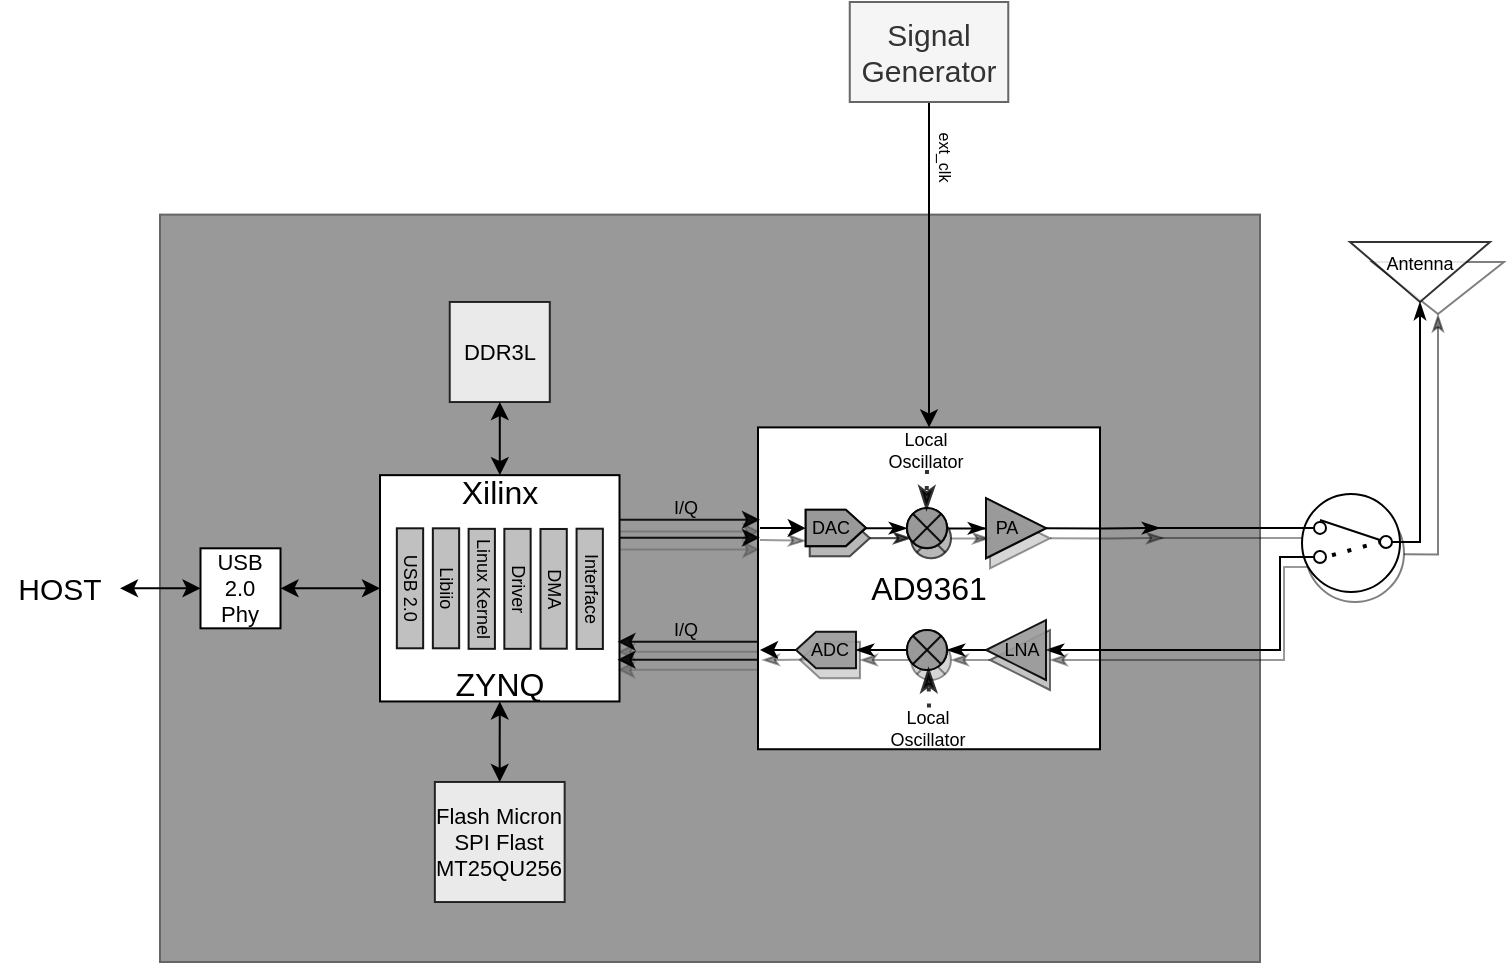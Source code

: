 <mxfile version="20.8.1" type="github">
  <diagram id="C5RBs43oDa-KdzZeNtuy" name="Page-1">
    <mxGraphModel dx="1043" dy="619" grid="1" gridSize="10" guides="1" tooltips="1" connect="1" arrows="1" fold="1" page="1" pageScale="1" pageWidth="827" pageHeight="1169" math="0" shadow="0">
      <root>
        <mxCell id="WIyWlLk6GJQsqaUBKTNV-0" />
        <mxCell id="WIyWlLk6GJQsqaUBKTNV-1" parent="WIyWlLk6GJQsqaUBKTNV-0" />
        <mxCell id="9PTyURIz3iImR1XXdqux-123" value="" style="triangle;whiteSpace=wrap;html=1;fontSize=9;opacity=50;spacingLeft=0;direction=south;spacingBottom=9;" vertex="1" parent="WIyWlLk6GJQsqaUBKTNV-1">
          <mxGeometry x="696" y="150" width="66" height="26" as="geometry" />
        </mxCell>
        <mxCell id="9PTyURIz3iImR1XXdqux-106" value="" style="ellipse;whiteSpace=wrap;html=1;aspect=fixed;fontSize=9;opacity=50;textOpacity=50;" vertex="1" parent="WIyWlLk6GJQsqaUBKTNV-1">
          <mxGeometry x="663" y="271" width="49" height="49" as="geometry" />
        </mxCell>
        <mxCell id="9PTyURIz3iImR1XXdqux-3" value="" style="rounded=0;whiteSpace=wrap;html=1;fillColor=#999999;fontColor=#333333;strokeColor=#666666;" vertex="1" parent="WIyWlLk6GJQsqaUBKTNV-1">
          <mxGeometry x="90" y="126.31" width="550" height="373.69" as="geometry" />
        </mxCell>
        <mxCell id="9PTyURIz3iImR1XXdqux-9" value="AD9361" style="rounded=0;whiteSpace=wrap;html=1;fontSize=16;" vertex="1" parent="WIyWlLk6GJQsqaUBKTNV-1">
          <mxGeometry x="389" y="232.7" width="171" height="160.92" as="geometry" />
        </mxCell>
        <mxCell id="9PTyURIz3iImR1XXdqux-137" value="" style="endArrow=none;startArrow=classicThin;html=1;rounded=0;fontSize=11;startFill=1;endFill=0;opacity=40;" edge="1" parent="WIyWlLk6GJQsqaUBKTNV-1">
          <mxGeometry width="50" height="50" relative="1" as="geometry">
            <mxPoint x="391" y="349" as="sourcePoint" />
            <mxPoint x="415.88" y="348.8" as="targetPoint" />
          </mxGeometry>
        </mxCell>
        <mxCell id="9PTyURIz3iImR1XXdqux-111" value="" style="triangle;whiteSpace=wrap;html=1;fontSize=9;fillColor=#999999;opacity=40;spacingLeft=6;direction=west;textOpacity=50;" vertex="1" parent="WIyWlLk6GJQsqaUBKTNV-1">
          <mxGeometry x="505" y="334.0" width="30" height="30" as="geometry" />
        </mxCell>
        <mxCell id="9PTyURIz3iImR1XXdqux-113" value="" style="shape=sumEllipse;perimeter=ellipsePerimeter;whiteSpace=wrap;html=1;backgroundOutline=1;fontSize=9;fillColor=#999999;opacity=40;textOpacity=50;" vertex="1" parent="WIyWlLk6GJQsqaUBKTNV-1">
          <mxGeometry x="465.5" y="339" width="20" height="20" as="geometry" />
        </mxCell>
        <mxCell id="9PTyURIz3iImR1XXdqux-116" value="" style="shape=offPageConnector;whiteSpace=wrap;html=1;fontSize=9;fillColor=#999999;opacity=40;direction=south;size=0.333;spacingLeft=4;textOpacity=50;" vertex="1" parent="WIyWlLk6GJQsqaUBKTNV-1">
          <mxGeometry x="410" y="339.92" width="30" height="18.16" as="geometry" />
        </mxCell>
        <mxCell id="9PTyURIz3iImR1XXdqux-118" value="" style="shape=offPageConnector;whiteSpace=wrap;html=1;fontSize=9;fillColor=#999999;opacity=50;direction=north;size=0.333;spacingLeft=-5;textOpacity=50;" vertex="1" parent="WIyWlLk6GJQsqaUBKTNV-1">
          <mxGeometry x="414.88" y="279" width="30" height="18.16" as="geometry" />
        </mxCell>
        <mxCell id="9PTyURIz3iImR1XXdqux-115" value="" style="shape=sumEllipse;perimeter=ellipsePerimeter;whiteSpace=wrap;html=1;backgroundOutline=1;fontSize=9;fillColor=#999999;opacity=50;textOpacity=50;" vertex="1" parent="WIyWlLk6GJQsqaUBKTNV-1">
          <mxGeometry x="465.5" y="278.16" width="20" height="20" as="geometry" />
        </mxCell>
        <mxCell id="9PTyURIz3iImR1XXdqux-108" value="" style="triangle;whiteSpace=wrap;html=1;fontSize=9;fillColor=#999999;opacity=40;spacingLeft=-9;textOpacity=50;" vertex="1" parent="WIyWlLk6GJQsqaUBKTNV-1">
          <mxGeometry x="505" y="273.16" width="30" height="30" as="geometry" />
        </mxCell>
        <mxCell id="9PTyURIz3iImR1XXdqux-10" value="Xilinx&lt;br&gt;&lt;br&gt;&lt;br&gt;&lt;br style=&quot;font-size: 15px;&quot;&gt;&lt;br style=&quot;font-size: 15px;&quot;&gt;ZYNQ" style="rounded=0;whiteSpace=wrap;html=1;fontSize=16;spacingTop=0;" vertex="1" parent="WIyWlLk6GJQsqaUBKTNV-1">
          <mxGeometry x="200" y="256.58" width="119.75" height="113.15" as="geometry" />
        </mxCell>
        <mxCell id="9PTyURIz3iImR1XXdqux-63" style="edgeStyle=orthogonalEdgeStyle;rounded=0;orthogonalLoop=1;jettySize=auto;html=1;exitX=0;exitY=0.5;exitDx=0;exitDy=0;entryX=1;entryY=0.5;entryDx=0;entryDy=0;fontSize=15;startArrow=classic;startFill=1;endArrow=classic;endFill=1;" edge="1" parent="WIyWlLk6GJQsqaUBKTNV-1" source="9PTyURIz3iImR1XXdqux-11" target="9PTyURIz3iImR1XXdqux-62">
          <mxGeometry relative="1" as="geometry" />
        </mxCell>
        <mxCell id="9PTyURIz3iImR1XXdqux-64" style="edgeStyle=orthogonalEdgeStyle;rounded=0;orthogonalLoop=1;jettySize=auto;html=1;exitX=1;exitY=0.5;exitDx=0;exitDy=0;entryX=0;entryY=0.5;entryDx=0;entryDy=0;fontSize=15;startArrow=classic;startFill=1;endArrow=classic;endFill=1;" edge="1" parent="WIyWlLk6GJQsqaUBKTNV-1" source="9PTyURIz3iImR1XXdqux-11" target="9PTyURIz3iImR1XXdqux-10">
          <mxGeometry relative="1" as="geometry" />
        </mxCell>
        <mxCell id="9PTyURIz3iImR1XXdqux-11" value="USB 2.0&lt;br style=&quot;font-size: 11px;&quot;&gt;Phy" style="rounded=0;whiteSpace=wrap;html=1;fontSize=11;" vertex="1" parent="WIyWlLk6GJQsqaUBKTNV-1">
          <mxGeometry x="110.25" y="293.16" width="40" height="40" as="geometry" />
        </mxCell>
        <mxCell id="9PTyURIz3iImR1XXdqux-18" value="" style="endArrow=classic;html=1;rounded=0;fontSize=16;entryX=0.5;entryY=0;entryDx=0;entryDy=0;exitX=0.5;exitY=1;exitDx=0;exitDy=0;" edge="1" parent="WIyWlLk6GJQsqaUBKTNV-1" source="9PTyURIz3iImR1XXdqux-19" target="9PTyURIz3iImR1XXdqux-9">
          <mxGeometry width="50" height="50" relative="1" as="geometry">
            <mxPoint x="355" y="90" as="sourcePoint" />
            <mxPoint x="355" y="140" as="targetPoint" />
          </mxGeometry>
        </mxCell>
        <mxCell id="9PTyURIz3iImR1XXdqux-19" value="Signal Generator" style="rounded=0;whiteSpace=wrap;html=1;fontSize=15;fillColor=#f5f5f5;strokeColor=#666666;fontColor=#333333;" vertex="1" parent="WIyWlLk6GJQsqaUBKTNV-1">
          <mxGeometry x="434.88" y="20" width="79.25" height="50" as="geometry" />
        </mxCell>
        <mxCell id="9PTyURIz3iImR1XXdqux-20" value="&lt;font style=&quot;font-size: 8px;&quot;&gt;ext_clk&lt;br&gt;&lt;/font&gt;" style="text;html=1;strokeColor=none;fillColor=none;align=center;verticalAlign=middle;whiteSpace=wrap;rounded=0;fontSize=1;rotation=90;" vertex="1" parent="WIyWlLk6GJQsqaUBKTNV-1">
          <mxGeometry x="460" y="90" width="45.5" height="15" as="geometry" />
        </mxCell>
        <mxCell id="9PTyURIz3iImR1XXdqux-62" value="HOST" style="text;html=1;strokeColor=none;fillColor=none;align=center;verticalAlign=middle;whiteSpace=wrap;rounded=0;fontSize=15;opacity=80;" vertex="1" parent="WIyWlLk6GJQsqaUBKTNV-1">
          <mxGeometry x="10" y="298.16" width="60" height="30" as="geometry" />
        </mxCell>
        <mxCell id="9PTyURIz3iImR1XXdqux-66" value="" style="endArrow=classic;startArrow=none;html=1;rounded=0;fontSize=11;startFill=0;entryX=0.5;entryY=0;entryDx=0;entryDy=0;" edge="1" parent="WIyWlLk6GJQsqaUBKTNV-1" target="9PTyURIz3iImR1XXdqux-84">
          <mxGeometry width="50" height="50" relative="1" as="geometry">
            <mxPoint x="390" y="283" as="sourcePoint" />
            <mxPoint x="390" y="283" as="targetPoint" />
          </mxGeometry>
        </mxCell>
        <mxCell id="9PTyURIz3iImR1XXdqux-67" value="" style="endArrow=none;startArrow=classic;html=1;rounded=0;fontSize=11;endFill=0;entryX=0.5;entryY=1;entryDx=0;entryDy=0;" edge="1" parent="WIyWlLk6GJQsqaUBKTNV-1" target="9PTyURIz3iImR1XXdqux-83">
          <mxGeometry width="50" height="50" relative="1" as="geometry">
            <mxPoint x="390" y="344" as="sourcePoint" />
            <mxPoint x="389" y="344" as="targetPoint" />
          </mxGeometry>
        </mxCell>
        <mxCell id="9PTyURIz3iImR1XXdqux-69" value="" style="edgeStyle=orthogonalEdgeStyle;rounded=0;orthogonalLoop=1;jettySize=auto;html=1;fontSize=11;startArrow=classic;startFill=1;endArrow=classic;endFill=1;" edge="1" parent="WIyWlLk6GJQsqaUBKTNV-1" source="9PTyURIz3iImR1XXdqux-68" target="9PTyURIz3iImR1XXdqux-10">
          <mxGeometry relative="1" as="geometry" />
        </mxCell>
        <mxCell id="9PTyURIz3iImR1XXdqux-68" value="DDR3L" style="rounded=0;whiteSpace=wrap;html=1;fontSize=11;opacity=80;" vertex="1" parent="WIyWlLk6GJQsqaUBKTNV-1">
          <mxGeometry x="234.88" y="170" width="50" height="50" as="geometry" />
        </mxCell>
        <mxCell id="9PTyURIz3iImR1XXdqux-71" value="" style="edgeStyle=orthogonalEdgeStyle;rounded=0;orthogonalLoop=1;jettySize=auto;html=1;fontSize=11;startArrow=classic;startFill=1;endArrow=classic;endFill=1;" edge="1" parent="WIyWlLk6GJQsqaUBKTNV-1" source="9PTyURIz3iImR1XXdqux-70" target="9PTyURIz3iImR1XXdqux-10">
          <mxGeometry relative="1" as="geometry" />
        </mxCell>
        <mxCell id="9PTyURIz3iImR1XXdqux-70" value="Flash Micron SPI Flast MT25QU256" style="rounded=0;whiteSpace=wrap;html=1;fontSize=11;opacity=80;" vertex="1" parent="WIyWlLk6GJQsqaUBKTNV-1">
          <mxGeometry x="227.44" y="410" width="64.88" height="60" as="geometry" />
        </mxCell>
        <mxCell id="9PTyURIz3iImR1XXdqux-93" style="edgeStyle=orthogonalEdgeStyle;rounded=0;orthogonalLoop=1;jettySize=auto;html=1;exitX=1;exitY=0.5;exitDx=0;exitDy=0;labelBackgroundColor=none;fontSize=9;startArrow=none;startFill=0;endArrow=classicThin;endFill=1;" edge="1" parent="WIyWlLk6GJQsqaUBKTNV-1" source="9PTyURIz3iImR1XXdqux-77">
          <mxGeometry relative="1" as="geometry">
            <mxPoint x="590" y="283" as="targetPoint" />
          </mxGeometry>
        </mxCell>
        <mxCell id="9PTyURIz3iImR1XXdqux-77" value="PA" style="triangle;whiteSpace=wrap;html=1;fontSize=9;fillColor=#999999;opacity=80;spacingLeft=-9;" vertex="1" parent="WIyWlLk6GJQsqaUBKTNV-1">
          <mxGeometry x="503" y="268.16" width="30" height="30" as="geometry" />
        </mxCell>
        <mxCell id="9PTyURIz3iImR1XXdqux-82" style="edgeStyle=orthogonalEdgeStyle;rounded=0;orthogonalLoop=1;jettySize=auto;html=1;exitX=1;exitY=0.5;exitDx=0;exitDy=0;entryX=1;entryY=0.5;entryDx=0;entryDy=0;labelBackgroundColor=none;fontSize=9;startArrow=none;startFill=0;endArrow=classicThin;endFill=1;" edge="1" parent="WIyWlLk6GJQsqaUBKTNV-1" source="9PTyURIz3iImR1XXdqux-78" target="9PTyURIz3iImR1XXdqux-79">
          <mxGeometry relative="1" as="geometry" />
        </mxCell>
        <mxCell id="9PTyURIz3iImR1XXdqux-110" style="edgeStyle=orthogonalEdgeStyle;rounded=0;orthogonalLoop=1;jettySize=auto;html=1;exitX=0;exitY=0.5;exitDx=0;exitDy=0;labelBackgroundColor=none;fontSize=9;startArrow=classicThin;startFill=1;endArrow=oval;endFill=0;opacity=40;textOpacity=50;" edge="1" parent="WIyWlLk6GJQsqaUBKTNV-1" source="9PTyURIz3iImR1XXdqux-111">
          <mxGeometry relative="1" as="geometry">
            <mxPoint x="672" y="302.5" as="targetPoint" />
            <Array as="points">
              <mxPoint x="652" y="349" />
              <mxPoint x="652" y="303" />
            </Array>
          </mxGeometry>
        </mxCell>
        <mxCell id="9PTyURIz3iImR1XXdqux-119" value="" style="endArrow=none;html=1;rounded=0;labelBackgroundColor=none;fontSize=9;startArrow=oval;startFill=0;opacity=40;textOpacity=50;" edge="1" parent="WIyWlLk6GJQsqaUBKTNV-1">
          <mxGeometry width="50" height="50" relative="1" as="geometry">
            <mxPoint x="672" y="287.94" as="sourcePoint" />
            <mxPoint x="590" y="288" as="targetPoint" />
          </mxGeometry>
        </mxCell>
        <mxCell id="9PTyURIz3iImR1XXdqux-91" value="" style="ellipse;whiteSpace=wrap;html=1;aspect=fixed;fontSize=9;" vertex="1" parent="WIyWlLk6GJQsqaUBKTNV-1">
          <mxGeometry x="661" y="266" width="49" height="49" as="geometry" />
        </mxCell>
        <mxCell id="9PTyURIz3iImR1XXdqux-86" style="edgeStyle=orthogonalEdgeStyle;rounded=0;orthogonalLoop=1;jettySize=auto;html=1;exitX=0;exitY=0.5;exitDx=0;exitDy=0;entryX=0.5;entryY=0;entryDx=0;entryDy=0;labelBackgroundColor=none;fontSize=9;startArrow=none;startFill=0;endArrow=classicThin;endFill=1;" edge="1" parent="WIyWlLk6GJQsqaUBKTNV-1" source="9PTyURIz3iImR1XXdqux-79" target="9PTyURIz3iImR1XXdqux-83">
          <mxGeometry relative="1" as="geometry" />
        </mxCell>
        <mxCell id="9PTyURIz3iImR1XXdqux-79" value="" style="shape=sumEllipse;perimeter=ellipsePerimeter;whiteSpace=wrap;html=1;backgroundOutline=1;fontSize=9;fillColor=#999999;opacity=90;" vertex="1" parent="WIyWlLk6GJQsqaUBKTNV-1">
          <mxGeometry x="463.5" y="334" width="20" height="20" as="geometry" />
        </mxCell>
        <mxCell id="9PTyURIz3iImR1XXdqux-81" value="" style="edgeStyle=orthogonalEdgeStyle;rounded=0;orthogonalLoop=1;jettySize=auto;html=1;labelBackgroundColor=none;fontSize=9;startArrow=none;startFill=0;endArrow=classicThin;endFill=1;" edge="1" parent="WIyWlLk6GJQsqaUBKTNV-1" source="9PTyURIz3iImR1XXdqux-80" target="9PTyURIz3iImR1XXdqux-77">
          <mxGeometry relative="1" as="geometry" />
        </mxCell>
        <mxCell id="9PTyURIz3iImR1XXdqux-80" value="" style="shape=sumEllipse;perimeter=ellipsePerimeter;whiteSpace=wrap;html=1;backgroundOutline=1;fontSize=9;fillColor=#999999;opacity=80;" vertex="1" parent="WIyWlLk6GJQsqaUBKTNV-1">
          <mxGeometry x="463.5" y="273.16" width="20" height="20" as="geometry" />
        </mxCell>
        <mxCell id="9PTyURIz3iImR1XXdqux-83" value="ADC" style="shape=offPageConnector;whiteSpace=wrap;html=1;fontSize=9;fillColor=#999999;opacity=90;direction=south;size=0.333;spacingLeft=4;" vertex="1" parent="WIyWlLk6GJQsqaUBKTNV-1">
          <mxGeometry x="408" y="334.92" width="30" height="18.16" as="geometry" />
        </mxCell>
        <mxCell id="9PTyURIz3iImR1XXdqux-85" style="edgeStyle=orthogonalEdgeStyle;rounded=0;orthogonalLoop=1;jettySize=auto;html=1;exitX=0.5;exitY=1;exitDx=0;exitDy=0;entryX=0;entryY=0.5;entryDx=0;entryDy=0;labelBackgroundColor=none;fontSize=9;startArrow=none;startFill=0;endArrow=classicThin;endFill=1;" edge="1" parent="WIyWlLk6GJQsqaUBKTNV-1" source="9PTyURIz3iImR1XXdqux-84" target="9PTyURIz3iImR1XXdqux-80">
          <mxGeometry relative="1" as="geometry" />
        </mxCell>
        <mxCell id="9PTyURIz3iImR1XXdqux-84" value="DAC" style="shape=offPageConnector;whiteSpace=wrap;html=1;fontSize=9;fillColor=#999999;opacity=80;direction=north;size=0.333;spacingLeft=-5;" vertex="1" parent="WIyWlLk6GJQsqaUBKTNV-1">
          <mxGeometry x="412.88" y="274" width="30" height="18.16" as="geometry" />
        </mxCell>
        <mxCell id="9PTyURIz3iImR1XXdqux-87" value="Antenna" style="triangle;whiteSpace=wrap;html=1;fontSize=9;opacity=80;spacingLeft=0;direction=south;spacingBottom=9;" vertex="1" parent="WIyWlLk6GJQsqaUBKTNV-1">
          <mxGeometry x="685" y="140" width="70" height="30" as="geometry" />
        </mxCell>
        <mxCell id="9PTyURIz3iImR1XXdqux-96" value="" style="endArrow=none;html=1;rounded=0;labelBackgroundColor=none;fontSize=9;startArrow=oval;startFill=0;" edge="1" parent="WIyWlLk6GJQsqaUBKTNV-1">
          <mxGeometry width="50" height="50" relative="1" as="geometry">
            <mxPoint x="670" y="282.94" as="sourcePoint" />
            <mxPoint x="580" y="282.96" as="targetPoint" />
          </mxGeometry>
        </mxCell>
        <mxCell id="9PTyURIz3iImR1XXdqux-100" value="" style="endArrow=none;dashed=1;html=1;dashPattern=1 3;strokeWidth=2;rounded=0;labelBackgroundColor=none;fontSize=9;" edge="1" parent="WIyWlLk6GJQsqaUBKTNV-1">
          <mxGeometry width="50" height="50" relative="1" as="geometry">
            <mxPoint x="676" y="296.63" as="sourcePoint" />
            <mxPoint x="700" y="290" as="targetPoint" />
          </mxGeometry>
        </mxCell>
        <mxCell id="9PTyURIz3iImR1XXdqux-101" value="" style="endArrow=none;html=1;rounded=0;labelBackgroundColor=none;fontSize=9;" edge="1" parent="WIyWlLk6GJQsqaUBKTNV-1">
          <mxGeometry width="50" height="50" relative="1" as="geometry">
            <mxPoint x="670" y="279" as="sourcePoint" />
            <mxPoint x="700" y="289" as="targetPoint" />
          </mxGeometry>
        </mxCell>
        <mxCell id="9PTyURIz3iImR1XXdqux-107" style="edgeStyle=orthogonalEdgeStyle;rounded=0;orthogonalLoop=1;jettySize=auto;html=1;exitX=1;exitY=0.5;exitDx=0;exitDy=0;labelBackgroundColor=none;fontSize=9;startArrow=none;startFill=0;endArrow=classicThin;endFill=1;opacity=40;textOpacity=50;" edge="1" parent="WIyWlLk6GJQsqaUBKTNV-1" source="9PTyURIz3iImR1XXdqux-108">
          <mxGeometry relative="1" as="geometry">
            <mxPoint x="592" y="288" as="targetPoint" />
          </mxGeometry>
        </mxCell>
        <mxCell id="9PTyURIz3iImR1XXdqux-114" value="" style="edgeStyle=orthogonalEdgeStyle;rounded=0;orthogonalLoop=1;jettySize=auto;html=1;labelBackgroundColor=none;fontSize=9;startArrow=none;startFill=0;endArrow=classicThin;endFill=1;opacity=40;textOpacity=50;" edge="1" parent="WIyWlLk6GJQsqaUBKTNV-1" source="9PTyURIz3iImR1XXdqux-115" target="9PTyURIz3iImR1XXdqux-108">
          <mxGeometry relative="1" as="geometry" />
        </mxCell>
        <mxCell id="9PTyURIz3iImR1XXdqux-109" style="edgeStyle=orthogonalEdgeStyle;rounded=0;orthogonalLoop=1;jettySize=auto;html=1;exitX=1;exitY=0.5;exitDx=0;exitDy=0;entryX=1;entryY=0.5;entryDx=0;entryDy=0;labelBackgroundColor=none;fontSize=9;startArrow=none;startFill=0;endArrow=classicThin;endFill=1;opacity=40;textOpacity=50;" edge="1" parent="WIyWlLk6GJQsqaUBKTNV-1" source="9PTyURIz3iImR1XXdqux-111" target="9PTyURIz3iImR1XXdqux-113">
          <mxGeometry relative="1" as="geometry" />
        </mxCell>
        <mxCell id="9PTyURIz3iImR1XXdqux-112" style="edgeStyle=orthogonalEdgeStyle;rounded=0;orthogonalLoop=1;jettySize=auto;html=1;exitX=0;exitY=0.5;exitDx=0;exitDy=0;entryX=0.5;entryY=0;entryDx=0;entryDy=0;labelBackgroundColor=none;fontSize=9;startArrow=none;startFill=0;endArrow=classicThin;endFill=1;opacity=40;textOpacity=50;" edge="1" parent="WIyWlLk6GJQsqaUBKTNV-1" source="9PTyURIz3iImR1XXdqux-113" target="9PTyURIz3iImR1XXdqux-116">
          <mxGeometry relative="1" as="geometry" />
        </mxCell>
        <mxCell id="9PTyURIz3iImR1XXdqux-117" style="edgeStyle=orthogonalEdgeStyle;rounded=0;orthogonalLoop=1;jettySize=auto;html=1;exitX=0.5;exitY=1;exitDx=0;exitDy=0;entryX=0;entryY=0.5;entryDx=0;entryDy=0;labelBackgroundColor=none;fontSize=9;startArrow=none;startFill=0;endArrow=classicThin;endFill=1;opacity=50;textOpacity=50;" edge="1" parent="WIyWlLk6GJQsqaUBKTNV-1" source="9PTyURIz3iImR1XXdqux-118" target="9PTyURIz3iImR1XXdqux-115">
          <mxGeometry relative="1" as="geometry" />
        </mxCell>
        <mxCell id="9PTyURIz3iImR1XXdqux-122" style="edgeStyle=orthogonalEdgeStyle;rounded=0;orthogonalLoop=1;jettySize=auto;html=1;entryX=1;entryY=0.5;entryDx=0;entryDy=0;labelBackgroundColor=none;fontSize=9;startArrow=none;startFill=0;endArrow=classicThin;endFill=1;opacity=50;" edge="1" parent="WIyWlLk6GJQsqaUBKTNV-1">
          <mxGeometry relative="1" as="geometry">
            <mxPoint x="712" y="296.16" as="sourcePoint" />
            <mxPoint x="729.0" y="176.16" as="targetPoint" />
            <Array as="points">
              <mxPoint x="729" y="296.16" />
            </Array>
          </mxGeometry>
        </mxCell>
        <mxCell id="9PTyURIz3iImR1XXdqux-95" style="edgeStyle=orthogonalEdgeStyle;rounded=0;orthogonalLoop=1;jettySize=auto;html=1;exitX=0;exitY=0.5;exitDx=0;exitDy=0;labelBackgroundColor=none;fontSize=9;startArrow=classicThin;startFill=1;endArrow=oval;endFill=0;" edge="1" parent="WIyWlLk6GJQsqaUBKTNV-1" source="9PTyURIz3iImR1XXdqux-78">
          <mxGeometry relative="1" as="geometry">
            <mxPoint x="670" y="297.5" as="targetPoint" />
            <Array as="points">
              <mxPoint x="650" y="344" />
              <mxPoint x="650" y="298" />
            </Array>
          </mxGeometry>
        </mxCell>
        <mxCell id="9PTyURIz3iImR1XXdqux-97" style="edgeStyle=orthogonalEdgeStyle;rounded=0;orthogonalLoop=1;jettySize=auto;html=1;entryX=1;entryY=0.5;entryDx=0;entryDy=0;labelBackgroundColor=none;fontSize=9;startArrow=oval;startFill=0;endArrow=classicThin;endFill=1;" edge="1" parent="WIyWlLk6GJQsqaUBKTNV-1">
          <mxGeometry relative="1" as="geometry">
            <mxPoint x="703" y="290" as="sourcePoint" />
            <mxPoint x="720.0" y="170" as="targetPoint" />
            <Array as="points">
              <mxPoint x="720" y="290" />
            </Array>
          </mxGeometry>
        </mxCell>
        <mxCell id="9PTyURIz3iImR1XXdqux-126" value="" style="shape=offPageConnector;whiteSpace=wrap;html=1;fontSize=9;fillColor=#999999;opacity=40;direction=north;size=0.333;spacingLeft=-5;textOpacity=50;" vertex="1" parent="WIyWlLk6GJQsqaUBKTNV-1">
          <mxGeometry x="414.88" y="278.92" width="30" height="18.16" as="geometry" />
        </mxCell>
        <mxCell id="9PTyURIz3iImR1XXdqux-127" style="edgeStyle=orthogonalEdgeStyle;rounded=0;orthogonalLoop=1;jettySize=auto;html=1;exitX=0.5;exitY=1;exitDx=0;exitDy=0;entryX=0;entryY=0.5;entryDx=0;entryDy=0;labelBackgroundColor=none;fontSize=9;startArrow=none;startFill=0;endArrow=classicThin;endFill=1;opacity=40;textOpacity=50;" edge="1" source="9PTyURIz3iImR1XXdqux-126" target="9PTyURIz3iImR1XXdqux-128" parent="WIyWlLk6GJQsqaUBKTNV-1">
          <mxGeometry relative="1" as="geometry" />
        </mxCell>
        <mxCell id="9PTyURIz3iImR1XXdqux-128" value="" style="shape=sumEllipse;perimeter=ellipsePerimeter;whiteSpace=wrap;html=1;backgroundOutline=1;fontSize=9;fillColor=#999999;opacity=40;textOpacity=50;" vertex="1" parent="WIyWlLk6GJQsqaUBKTNV-1">
          <mxGeometry x="465.5" y="278.08" width="20" height="20" as="geometry" />
        </mxCell>
        <mxCell id="9PTyURIz3iImR1XXdqux-129" value="" style="shape=sumEllipse;perimeter=ellipsePerimeter;whiteSpace=wrap;html=1;backgroundOutline=1;fontSize=9;fillColor=#999999;opacity=80;" vertex="1" parent="WIyWlLk6GJQsqaUBKTNV-1">
          <mxGeometry x="463.5" y="273.08" width="20" height="20" as="geometry" />
        </mxCell>
        <mxCell id="9PTyURIz3iImR1XXdqux-138" value="" style="endArrow=none;startArrow=classicThin;html=1;rounded=0;fontSize=11;startFill=1;endFill=0;opacity=40;" edge="1" parent="WIyWlLk6GJQsqaUBKTNV-1">
          <mxGeometry width="50" height="50" relative="1" as="geometry">
            <mxPoint x="412.88" y="289.39" as="sourcePoint" />
            <mxPoint x="390" y="289" as="targetPoint" />
          </mxGeometry>
        </mxCell>
        <mxCell id="9PTyURIz3iImR1XXdqux-130" value="DAC" style="shape=offPageConnector;whiteSpace=wrap;html=1;fontSize=9;fillColor=#999999;opacity=80;direction=north;size=0.333;spacingLeft=-5;" vertex="1" parent="WIyWlLk6GJQsqaUBKTNV-1">
          <mxGeometry x="412.88" y="273.92" width="30" height="18.16" as="geometry" />
        </mxCell>
        <mxCell id="9PTyURIz3iImR1XXdqux-131" value="" style="shape=sumEllipse;perimeter=ellipsePerimeter;whiteSpace=wrap;html=1;backgroundOutline=1;fontSize=9;fillColor=#999999;opacity=90;" vertex="1" parent="WIyWlLk6GJQsqaUBKTNV-1">
          <mxGeometry x="463.5" y="273" width="20" height="20" as="geometry" />
        </mxCell>
        <mxCell id="9PTyURIz3iImR1XXdqux-132" value="DAC" style="shape=offPageConnector;whiteSpace=wrap;html=1;fontSize=9;fillColor=#999999;opacity=90;direction=north;size=0.333;spacingLeft=-5;" vertex="1" parent="WIyWlLk6GJQsqaUBKTNV-1">
          <mxGeometry x="412.88" y="273.84" width="30" height="18.16" as="geometry" />
        </mxCell>
        <mxCell id="9PTyURIz3iImR1XXdqux-133" value="PA" style="triangle;whiteSpace=wrap;html=1;fontSize=9;fillColor=#999999;opacity=90;spacingLeft=-9;" vertex="1" parent="WIyWlLk6GJQsqaUBKTNV-1">
          <mxGeometry x="503" y="268.08" width="30" height="30" as="geometry" />
        </mxCell>
        <mxCell id="9PTyURIz3iImR1XXdqux-134" value="" style="triangle;whiteSpace=wrap;html=1;fontSize=9;fillColor=#999999;opacity=30;spacingLeft=6;direction=west;textOpacity=50;" vertex="1" parent="WIyWlLk6GJQsqaUBKTNV-1">
          <mxGeometry x="505" y="334.0" width="30" height="30" as="geometry" />
        </mxCell>
        <mxCell id="9PTyURIz3iImR1XXdqux-135" value="" style="shape=sumEllipse;perimeter=ellipsePerimeter;whiteSpace=wrap;html=1;backgroundOutline=1;fontSize=9;fillColor=#999999;opacity=90;" vertex="1" parent="WIyWlLk6GJQsqaUBKTNV-1">
          <mxGeometry x="463.5" y="334" width="20" height="20" as="geometry" />
        </mxCell>
        <mxCell id="9PTyURIz3iImR1XXdqux-78" value="LNA" style="triangle;whiteSpace=wrap;html=1;fontSize=9;fillColor=#999999;spacingLeft=6;direction=west;opacity=90;" vertex="1" parent="WIyWlLk6GJQsqaUBKTNV-1">
          <mxGeometry x="503" y="329.0" width="30" height="30" as="geometry" />
        </mxCell>
        <mxCell id="9PTyURIz3iImR1XXdqux-141" value="" style="endArrow=classicThin;dashed=1;html=1;dashPattern=1 3;strokeWidth=2;rounded=0;labelBackgroundColor=none;fontSize=9;opacity=80;endFill=1;exitX=0.5;exitY=1;exitDx=0;exitDy=0;" edge="1" parent="WIyWlLk6GJQsqaUBKTNV-1" source="9PTyURIz3iImR1XXdqux-142">
          <mxGeometry width="50" height="50" relative="1" as="geometry">
            <mxPoint x="473.25" y="264" as="sourcePoint" />
            <mxPoint x="473.25" y="274" as="targetPoint" />
          </mxGeometry>
        </mxCell>
        <mxCell id="9PTyURIz3iImR1XXdqux-142" value="&lt;font style=&quot;font-size: 9px;&quot;&gt;Local&lt;br style=&quot;font-size: 9px;&quot;&gt;Oscillator&lt;/font&gt;" style="text;html=1;strokeColor=none;fillColor=none;align=center;verticalAlign=middle;whiteSpace=wrap;rounded=0;fontSize=5;opacity=30;" vertex="1" parent="WIyWlLk6GJQsqaUBKTNV-1">
          <mxGeometry x="453.38" y="234" width="40.25" height="20" as="geometry" />
        </mxCell>
        <mxCell id="9PTyURIz3iImR1XXdqux-143" value="" style="endArrow=classicThin;dashed=1;html=1;dashPattern=1 3;strokeWidth=2;rounded=0;labelBackgroundColor=none;fontSize=9;opacity=80;endFill=1;exitX=0.5;exitY=0;exitDx=0;exitDy=0;" edge="1" parent="WIyWlLk6GJQsqaUBKTNV-1" source="9PTyURIz3iImR1XXdqux-144">
          <mxGeometry width="50" height="50" relative="1" as="geometry">
            <mxPoint x="474.24" y="343.08" as="sourcePoint" />
            <mxPoint x="474.24" y="353.08" as="targetPoint" />
          </mxGeometry>
        </mxCell>
        <mxCell id="9PTyURIz3iImR1XXdqux-144" value="&lt;font style=&quot;font-size: 9px;&quot;&gt;Local&lt;br style=&quot;font-size: 9px;&quot;&gt;Oscillator&lt;/font&gt;" style="text;html=1;strokeColor=none;fillColor=none;align=center;verticalAlign=middle;whiteSpace=wrap;rounded=0;fontSize=5;opacity=30;" vertex="1" parent="WIyWlLk6GJQsqaUBKTNV-1">
          <mxGeometry x="454.38" y="372.73" width="40.25" height="20" as="geometry" />
        </mxCell>
        <mxCell id="9PTyURIz3iImR1XXdqux-145" value="" style="endArrow=classic;html=1;rounded=0;labelBackgroundColor=none;fontSize=9;opacity=90;" edge="1" parent="WIyWlLk6GJQsqaUBKTNV-1">
          <mxGeometry width="50" height="50" relative="1" as="geometry">
            <mxPoint x="319.76" y="278.92" as="sourcePoint" />
            <mxPoint x="390" y="278.92" as="targetPoint" />
          </mxGeometry>
        </mxCell>
        <mxCell id="9PTyURIz3iImR1XXdqux-146" value="" style="endArrow=classic;html=1;rounded=0;labelBackgroundColor=none;fontSize=9;opacity=90;" edge="1" parent="WIyWlLk6GJQsqaUBKTNV-1">
          <mxGeometry width="50" height="50" relative="1" as="geometry">
            <mxPoint x="319.75" y="287.86" as="sourcePoint" />
            <mxPoint x="389.99" y="287.86" as="targetPoint" />
          </mxGeometry>
        </mxCell>
        <mxCell id="9PTyURIz3iImR1XXdqux-147" value="" style="endArrow=classic;html=1;rounded=0;labelBackgroundColor=none;fontSize=9;opacity=90;" edge="1" parent="WIyWlLk6GJQsqaUBKTNV-1">
          <mxGeometry width="50" height="50" relative="1" as="geometry">
            <mxPoint x="389" y="339.918" as="sourcePoint" />
            <mxPoint x="318.76" y="339.918" as="targetPoint" />
          </mxGeometry>
        </mxCell>
        <mxCell id="9PTyURIz3iImR1XXdqux-148" value="" style="endArrow=classic;html=1;rounded=0;labelBackgroundColor=none;fontSize=9;opacity=90;" edge="1" parent="WIyWlLk6GJQsqaUBKTNV-1">
          <mxGeometry width="50" height="50" relative="1" as="geometry">
            <mxPoint x="388.99" y="348.858" as="sourcePoint" />
            <mxPoint x="318.75" y="348.858" as="targetPoint" />
          </mxGeometry>
        </mxCell>
        <mxCell id="9PTyURIz3iImR1XXdqux-149" value="I/Q" style="text;html=1;strokeColor=none;fillColor=none;align=center;verticalAlign=middle;whiteSpace=wrap;rounded=0;fontSize=9;opacity=30;" vertex="1" parent="WIyWlLk6GJQsqaUBKTNV-1">
          <mxGeometry x="343" y="266.92" width="20.25" height="12" as="geometry" />
        </mxCell>
        <mxCell id="9PTyURIz3iImR1XXdqux-150" value="I/Q" style="text;html=1;strokeColor=none;fillColor=none;align=center;verticalAlign=middle;whiteSpace=wrap;rounded=0;fontSize=9;opacity=30;" vertex="1" parent="WIyWlLk6GJQsqaUBKTNV-1">
          <mxGeometry x="343" y="327.92" width="20.25" height="12" as="geometry" />
        </mxCell>
        <mxCell id="9PTyURIz3iImR1XXdqux-151" value="" style="endArrow=classic;html=1;rounded=0;labelBackgroundColor=none;fontSize=9;opacity=20;" edge="1" parent="WIyWlLk6GJQsqaUBKTNV-1">
          <mxGeometry width="50" height="50" relative="1" as="geometry">
            <mxPoint x="319.76" y="284.78" as="sourcePoint" />
            <mxPoint x="390" y="284.78" as="targetPoint" />
          </mxGeometry>
        </mxCell>
        <mxCell id="9PTyURIz3iImR1XXdqux-152" value="" style="endArrow=classic;html=1;rounded=0;labelBackgroundColor=none;fontSize=9;opacity=20;" edge="1" parent="WIyWlLk6GJQsqaUBKTNV-1">
          <mxGeometry width="50" height="50" relative="1" as="geometry">
            <mxPoint x="319.75" y="293.72" as="sourcePoint" />
            <mxPoint x="389.99" y="293.72" as="targetPoint" />
          </mxGeometry>
        </mxCell>
        <mxCell id="9PTyURIz3iImR1XXdqux-153" value="" style="endArrow=classic;html=1;rounded=0;labelBackgroundColor=none;fontSize=9;opacity=20;" edge="1" parent="WIyWlLk6GJQsqaUBKTNV-1">
          <mxGeometry width="50" height="50" relative="1" as="geometry">
            <mxPoint x="389.0" y="344.92" as="sourcePoint" />
            <mxPoint x="318.76" y="344.92" as="targetPoint" />
          </mxGeometry>
        </mxCell>
        <mxCell id="9PTyURIz3iImR1XXdqux-154" value="" style="endArrow=classic;html=1;rounded=0;labelBackgroundColor=none;fontSize=9;opacity=20;" edge="1" parent="WIyWlLk6GJQsqaUBKTNV-1">
          <mxGeometry width="50" height="50" relative="1" as="geometry">
            <mxPoint x="388.99" y="353.86" as="sourcePoint" />
            <mxPoint x="318.75" y="353.86" as="targetPoint" />
          </mxGeometry>
        </mxCell>
        <mxCell id="9PTyURIz3iImR1XXdqux-155" value="Libiio" style="rounded=0;whiteSpace=wrap;html=1;fontSize=9;fillColor=#bababa;opacity=90;rotation=90;" vertex="1" parent="WIyWlLk6GJQsqaUBKTNV-1">
          <mxGeometry x="203" y="306.57" width="60" height="13.16" as="geometry" />
        </mxCell>
        <mxCell id="9PTyURIz3iImR1XXdqux-156" value="USB 2.0" style="rounded=0;whiteSpace=wrap;html=1;fontSize=9;fillColor=#bababa;opacity=90;rotation=90;" vertex="1" parent="WIyWlLk6GJQsqaUBKTNV-1">
          <mxGeometry x="185" y="306.57" width="60" height="13.16" as="geometry" />
        </mxCell>
        <mxCell id="9PTyURIz3iImR1XXdqux-157" value="Linux Kernel" style="rounded=0;whiteSpace=wrap;html=1;fontSize=9;fillColor=#bababa;opacity=90;rotation=90;" vertex="1" parent="WIyWlLk6GJQsqaUBKTNV-1">
          <mxGeometry x="220.88" y="306.84" width="60" height="13.16" as="geometry" />
        </mxCell>
        <mxCell id="9PTyURIz3iImR1XXdqux-159" value="DMA" style="rounded=0;whiteSpace=wrap;html=1;fontSize=9;fillColor=#bababa;opacity=90;rotation=90;" vertex="1" parent="WIyWlLk6GJQsqaUBKTNV-1">
          <mxGeometry x="256.88" y="306.84" width="59.87" height="13.16" as="geometry" />
        </mxCell>
        <mxCell id="9PTyURIz3iImR1XXdqux-160" value="Interface" style="rounded=0;whiteSpace=wrap;html=1;fontSize=9;fillColor=#bababa;opacity=90;rotation=90;" vertex="1" parent="WIyWlLk6GJQsqaUBKTNV-1">
          <mxGeometry x="274.8" y="306.84" width="60.13" height="13.16" as="geometry" />
        </mxCell>
        <mxCell id="9PTyURIz3iImR1XXdqux-161" value="Driver" style="rounded=0;whiteSpace=wrap;html=1;fontSize=9;fillColor=#bababa;opacity=90;rotation=90;" vertex="1" parent="WIyWlLk6GJQsqaUBKTNV-1">
          <mxGeometry x="238.75" y="306.84" width="60" height="13.16" as="geometry" />
        </mxCell>
      </root>
    </mxGraphModel>
  </diagram>
</mxfile>
